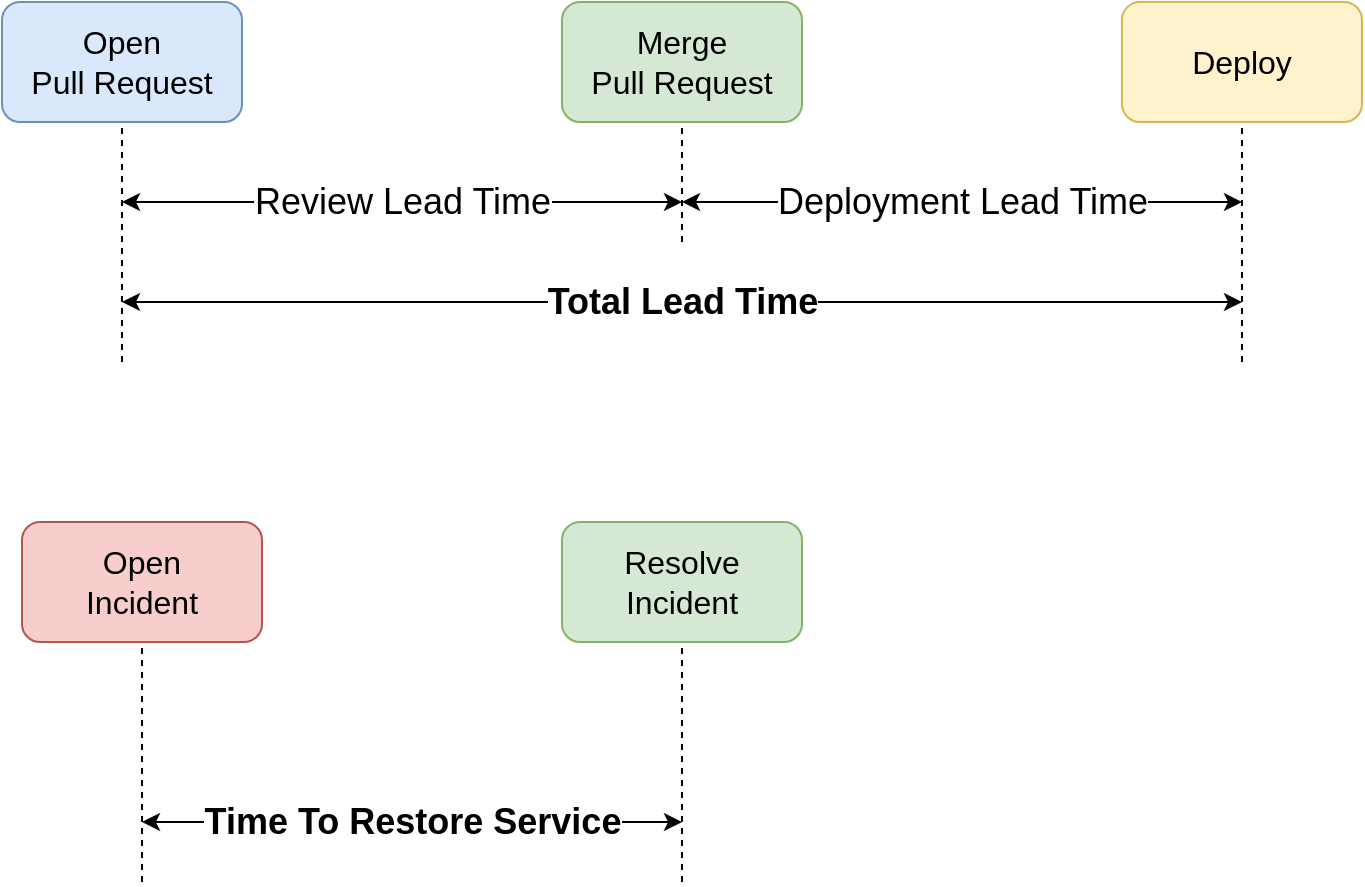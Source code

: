 <mxfile version="10.8.4" type="device"><diagram id="70Ftp-Q6sjBs3M7wTH1B" name="Page-1"><mxGraphModel dx="1078" dy="786" grid="1" gridSize="10" guides="1" tooltips="1" connect="1" arrows="1" fold="1" page="1" pageScale="1" pageWidth="1100" pageHeight="850" math="0" shadow="0"><root><mxCell id="0"/><mxCell id="1" parent="0"/><mxCell id="pnrOvRj1cR-_hPxGJaBx-20" value="&lt;font style=&quot;font-size: 18px&quot;&gt;Review Lead Time&lt;/font&gt;" style="endArrow=classic;startArrow=classic;html=1;" edge="1" parent="1"><mxGeometry width="50" height="50" relative="1" as="geometry"><mxPoint x="100" y="140" as="sourcePoint"/><mxPoint x="380" y="140" as="targetPoint"/></mxGeometry></mxCell><mxCell id="pnrOvRj1cR-_hPxGJaBx-22" value="&lt;font style=&quot;font-size: 16px&quot;&gt;Open&lt;br&gt;Pull Request&lt;/font&gt;&lt;br&gt;" style="rounded=1;whiteSpace=wrap;html=1;fillColor=#dae8fc;strokeColor=#6c8ebf;" vertex="1" parent="1"><mxGeometry x="40" y="40" width="120" height="60" as="geometry"/></mxCell><mxCell id="pnrOvRj1cR-_hPxGJaBx-23" value="" style="endArrow=none;dashed=1;html=1;entryX=0.5;entryY=1;entryDx=0;entryDy=0;" edge="1" parent="1" target="pnrOvRj1cR-_hPxGJaBx-22"><mxGeometry width="50" height="50" relative="1" as="geometry"><mxPoint x="100" y="220" as="sourcePoint"/><mxPoint x="70" y="200" as="targetPoint"/></mxGeometry></mxCell><mxCell id="pnrOvRj1cR-_hPxGJaBx-24" value="&lt;font style=&quot;font-size: 16px&quot;&gt;Merge&lt;br&gt;Pull Request&lt;/font&gt;&lt;br&gt;" style="rounded=1;whiteSpace=wrap;html=1;fillColor=#d5e8d4;strokeColor=#82b366;" vertex="1" parent="1"><mxGeometry x="320" y="40" width="120" height="60" as="geometry"/></mxCell><mxCell id="pnrOvRj1cR-_hPxGJaBx-25" value="" style="endArrow=none;dashed=1;html=1;entryX=0.5;entryY=1;entryDx=0;entryDy=0;" edge="1" parent="1" target="pnrOvRj1cR-_hPxGJaBx-24"><mxGeometry width="50" height="50" relative="1" as="geometry"><mxPoint x="380" y="160" as="sourcePoint"/><mxPoint x="350" y="200" as="targetPoint"/></mxGeometry></mxCell><mxCell id="pnrOvRj1cR-_hPxGJaBx-26" value="&lt;font style=&quot;font-size: 18px&quot;&gt;Deployment Lead Time&lt;/font&gt;" style="endArrow=classic;startArrow=classic;html=1;" edge="1" parent="1"><mxGeometry width="50" height="50" relative="1" as="geometry"><mxPoint x="380" y="140" as="sourcePoint"/><mxPoint x="660" y="140" as="targetPoint"/></mxGeometry></mxCell><mxCell id="pnrOvRj1cR-_hPxGJaBx-27" value="&lt;span style=&quot;font-size: 16px&quot;&gt;Deploy&lt;/span&gt;&lt;br&gt;" style="rounded=1;whiteSpace=wrap;html=1;fillColor=#fff2cc;strokeColor=#d6b656;" vertex="1" parent="1"><mxGeometry x="600" y="40" width="120" height="60" as="geometry"/></mxCell><mxCell id="pnrOvRj1cR-_hPxGJaBx-28" value="" style="endArrow=none;dashed=1;html=1;entryX=0.5;entryY=1;entryDx=0;entryDy=0;" edge="1" parent="1" target="pnrOvRj1cR-_hPxGJaBx-27"><mxGeometry width="50" height="50" relative="1" as="geometry"><mxPoint x="660" y="220" as="sourcePoint"/><mxPoint x="630" y="200" as="targetPoint"/></mxGeometry></mxCell><mxCell id="pnrOvRj1cR-_hPxGJaBx-17" value="&lt;font style=&quot;font-size: 18px&quot;&gt;&lt;b&gt;Total Lead Time&lt;/b&gt;&lt;/font&gt;" style="endArrow=classic;startArrow=classic;html=1;" edge="1" parent="1"><mxGeometry width="50" height="50" relative="1" as="geometry"><mxPoint x="100" y="190" as="sourcePoint"/><mxPoint x="660" y="190" as="targetPoint"/></mxGeometry></mxCell><mxCell id="pnrOvRj1cR-_hPxGJaBx-36" value="&lt;font style=&quot;font-size: 16px&quot;&gt;Open &lt;br&gt;Incident&lt;/font&gt;&lt;br&gt;" style="rounded=1;whiteSpace=wrap;html=1;fillColor=#f8cecc;strokeColor=#b85450;" vertex="1" parent="1"><mxGeometry x="50" y="300" width="120" height="60" as="geometry"/></mxCell><mxCell id="pnrOvRj1cR-_hPxGJaBx-37" value="" style="endArrow=none;dashed=1;html=1;entryX=0.5;entryY=1;entryDx=0;entryDy=0;" edge="1" parent="1" target="pnrOvRj1cR-_hPxGJaBx-36"><mxGeometry width="50" height="50" relative="1" as="geometry"><mxPoint x="110" y="480" as="sourcePoint"/><mxPoint x="80" y="460" as="targetPoint"/></mxGeometry></mxCell><mxCell id="pnrOvRj1cR-_hPxGJaBx-41" value="&lt;span style=&quot;font-size: 16px&quot;&gt;Resolve Incident&lt;/span&gt;&lt;br&gt;" style="rounded=1;whiteSpace=wrap;html=1;fillColor=#d5e8d4;strokeColor=#82b366;" vertex="1" parent="1"><mxGeometry x="320" y="300" width="120" height="60" as="geometry"/></mxCell><mxCell id="pnrOvRj1cR-_hPxGJaBx-42" value="" style="endArrow=none;dashed=1;html=1;entryX=0.5;entryY=1;entryDx=0;entryDy=0;" edge="1" parent="1" target="pnrOvRj1cR-_hPxGJaBx-41"><mxGeometry width="50" height="50" relative="1" as="geometry"><mxPoint x="380" y="480" as="sourcePoint"/><mxPoint x="350" y="460" as="targetPoint"/></mxGeometry></mxCell><mxCell id="pnrOvRj1cR-_hPxGJaBx-43" value="&lt;span style=&quot;font-size: 18px&quot;&gt;&lt;b&gt;Time To Restore Service&lt;/b&gt;&lt;/span&gt;" style="endArrow=classic;startArrow=classic;html=1;" edge="1" parent="1"><mxGeometry width="50" height="50" relative="1" as="geometry"><mxPoint x="110" y="450" as="sourcePoint"/><mxPoint x="380" y="450" as="targetPoint"/></mxGeometry></mxCell></root></mxGraphModel></diagram></mxfile>
